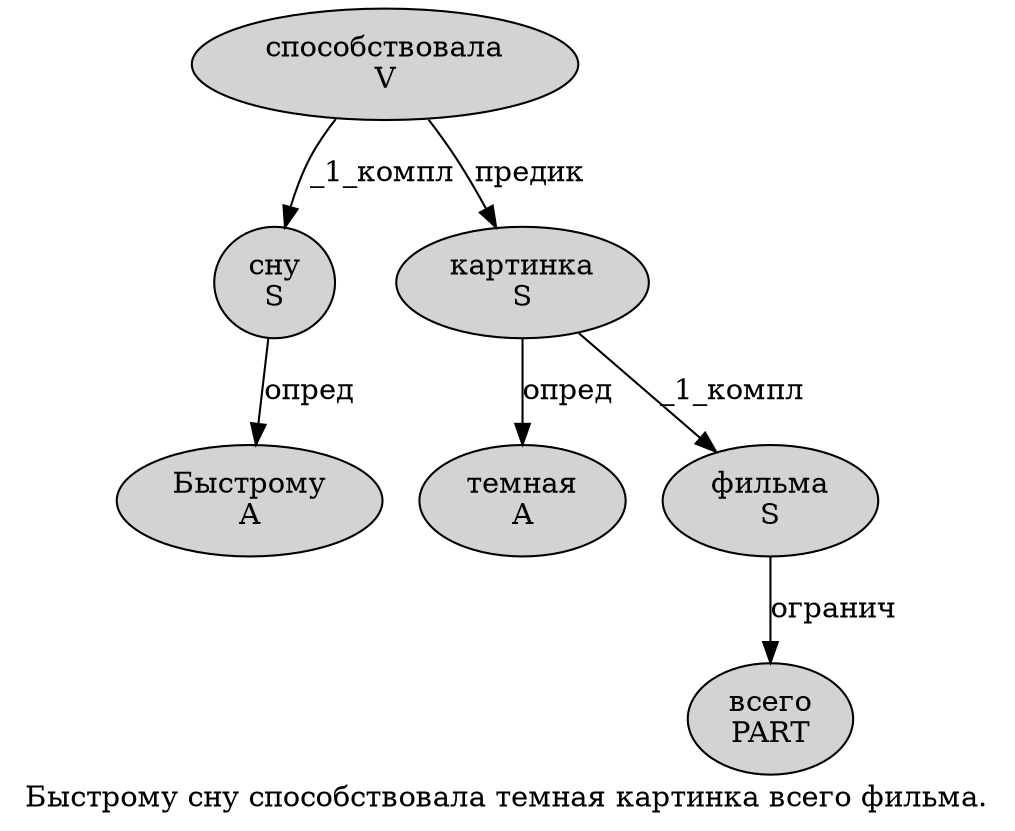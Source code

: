 digraph SENTENCE_2776 {
	graph [label="Быстрому сну способствовала темная картинка всего фильма."]
	node [style=filled]
		0 [label="Быстрому
A" color="" fillcolor=lightgray penwidth=1 shape=ellipse]
		1 [label="сну
S" color="" fillcolor=lightgray penwidth=1 shape=ellipse]
		2 [label="способствовала
V" color="" fillcolor=lightgray penwidth=1 shape=ellipse]
		3 [label="темная
A" color="" fillcolor=lightgray penwidth=1 shape=ellipse]
		4 [label="картинка
S" color="" fillcolor=lightgray penwidth=1 shape=ellipse]
		5 [label="всего
PART" color="" fillcolor=lightgray penwidth=1 shape=ellipse]
		6 [label="фильма
S" color="" fillcolor=lightgray penwidth=1 shape=ellipse]
			2 -> 1 [label="_1_компл"]
			2 -> 4 [label="предик"]
			1 -> 0 [label="опред"]
			4 -> 3 [label="опред"]
			4 -> 6 [label="_1_компл"]
			6 -> 5 [label="огранич"]
}